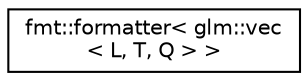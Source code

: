 digraph "Graphical Class Hierarchy"
{
 // LATEX_PDF_SIZE
  edge [fontname="Helvetica",fontsize="10",labelfontname="Helvetica",labelfontsize="10"];
  node [fontname="Helvetica",fontsize="10",shape=record];
  rankdir="LR";
  Node0 [label="fmt::formatter\< glm::vec\l\< L, T, Q \> \>",height=0.2,width=0.4,color="black", fillcolor="white", style="filled",URL="$structfmt_1_1formatter_3_01glm_1_1vec_3_01L_00_01T_00_01Q_01_4_01_4.html",tooltip=" "];
}
